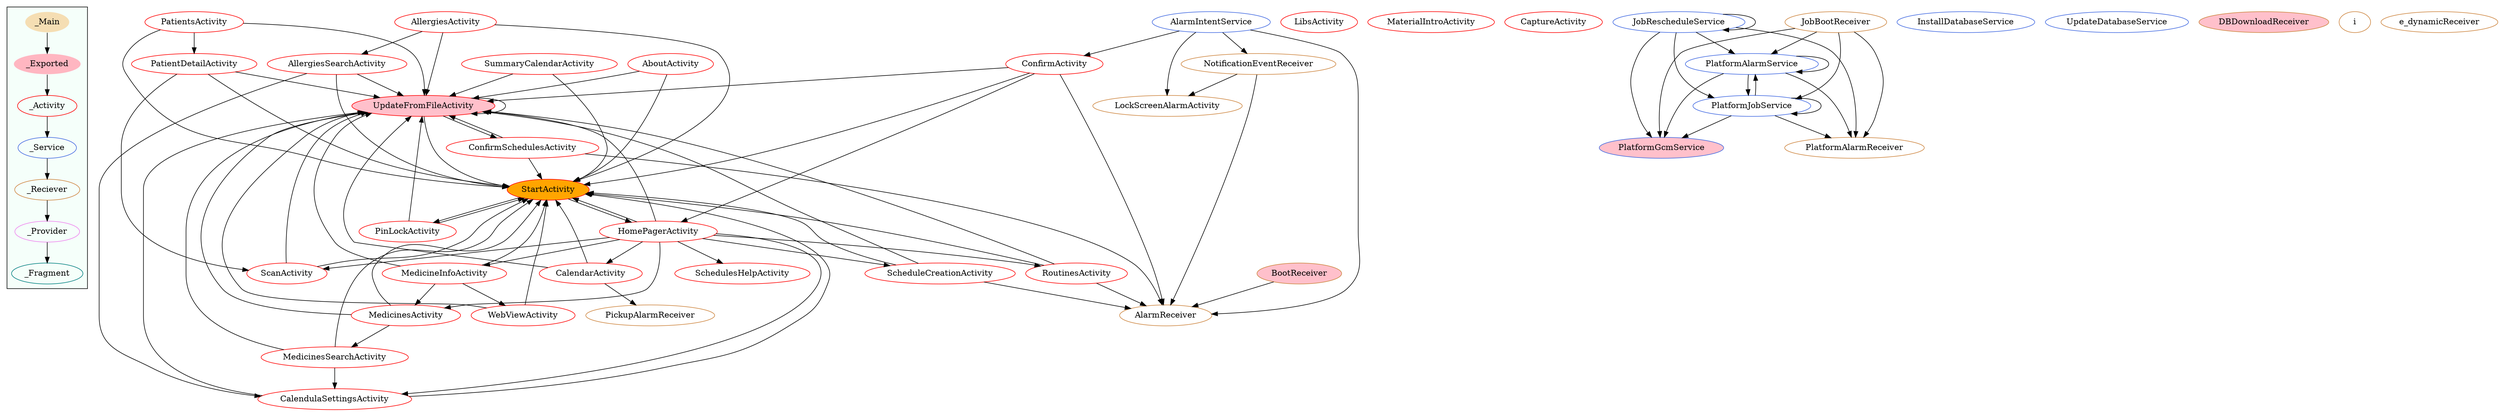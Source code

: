 digraph G {
subgraph cluster_legend{ 
bgcolor=mintcream;
_Activity[color = red];
_Service[color = royalblue];
_Provider[color = violet];
_Reciever[color = peru];
_Fragment[color = teal];
_Main[style=filled, fillcolor=wheat, color = mintcream];
_Exported[style=filled, fillcolor=lightpink, color = mintcream];
_Main -> _Exported -> _Activity -> _Service -> _Reciever -> _Provider -> _Fragment; 
}
ConfirmActivity[color = red];
PinLockActivity[color = red];
PatientDetailActivity[color = red];
LibsActivity[color = red];
SummaryCalendarActivity[color = red];
UpdateFromFileActivity[style=filled, fillcolor=pink, color = red];
ScheduleCreationActivity[color = red];
StartActivity[style=filled, fillcolor=orange, color = red];
CalendulaSettingsActivity[color = red];
MedicinesSearchActivity[color = red];
AllergiesSearchActivity[color = red];
MedicinesActivity[color = red];
MedicineInfoActivity[color = red];
HomePagerActivity[color = red];
AllergiesActivity[color = red];
RoutinesActivity[color = red];
PatientsActivity[color = red];
ConfirmSchedulesActivity[color = red];
WebViewActivity[color = red];
AboutActivity[color = red];
ScanActivity[color = red];
LockScreenAlarmActivity[color = red];
MaterialIntroActivity[color = red];
SchedulesHelpActivity[color = red];
CaptureActivity[color = red];
CalendarActivity[color = red];
PlatformAlarmService[color = royalblue];
JobRescheduleService[color = royalblue];
PlatformJobService[color = royalblue];
InstallDatabaseService[color = royalblue];
AlarmIntentService[color = royalblue];
UpdateDatabaseService[color = royalblue];
PlatformGcmService[style=filled, fillcolor=pink, color = royalblue];
JobBootReceiver[color = peru];
DBDownloadReceiver[style=filled, fillcolor=pink, color = peru];
PlatformAlarmReceiver[color = peru];
LockScreenAlarmActivity[color = peru];
AlarmReceiver[color = peru];
NotificationEventReceiver[color = peru];
PickupAlarmReceiver[color = peru];
BootReceiver[style=filled, fillcolor=pink, color = peru];
i[color = peru];
e_dynamicReceiver[color = peru];
NotificationEventReceiver->AlarmReceiver;
NotificationEventReceiver->LockScreenAlarmActivity;
PatientDetailActivity->UpdateFromFileActivity;
PatientDetailActivity->ScanActivity;
PatientDetailActivity->StartActivity;
BootReceiver->AlarmReceiver;
UpdateFromFileActivity->UpdateFromFileActivity;
UpdateFromFileActivity->StartActivity;
UpdateFromFileActivity->ConfirmSchedulesActivity;
ScheduleCreationActivity->AlarmReceiver;
ScheduleCreationActivity->UpdateFromFileActivity;
ScheduleCreationActivity->StartActivity;
CalendulaSettingsActivity->UpdateFromFileActivity;
CalendulaSettingsActivity->StartActivity;
AlarmIntentService->LockScreenAlarmActivity;
AlarmIntentService->AlarmReceiver;
AlarmIntentService->ConfirmActivity;
AlarmIntentService->NotificationEventReceiver;
AllergiesSearchActivity->CalendulaSettingsActivity;
AllergiesSearchActivity->UpdateFromFileActivity;
AllergiesSearchActivity->StartActivity;
JobBootReceiver->PlatformAlarmService;
JobBootReceiver->PlatformGcmService;
JobBootReceiver->PlatformAlarmReceiver;
JobBootReceiver->PlatformJobService;
AllergiesActivity->UpdateFromFileActivity;
AllergiesActivity->StartActivity;
AllergiesActivity->AllergiesSearchActivity;
RoutinesActivity->UpdateFromFileActivity;
RoutinesActivity->AlarmReceiver;
RoutinesActivity->StartActivity;
JobRescheduleService->PlatformGcmService;
JobRescheduleService->PlatformAlarmService;
JobRescheduleService->PlatformAlarmReceiver;
JobRescheduleService->PlatformJobService;
JobRescheduleService->JobRescheduleService;
ConfirmActivity->AlarmReceiver;
ConfirmActivity->UpdateFromFileActivity;
ConfirmActivity->StartActivity;
ConfirmActivity->HomePagerActivity;
PinLockActivity->StartActivity;
PinLockActivity->UpdateFromFileActivity;
SummaryCalendarActivity->StartActivity;
SummaryCalendarActivity->UpdateFromFileActivity;
StartActivity->PinLockActivity;
StartActivity->HomePagerActivity;
MedicinesSearchActivity->StartActivity;
MedicinesSearchActivity->UpdateFromFileActivity;
MedicinesSearchActivity->CalendulaSettingsActivity;
MedicinesActivity->StartActivity;
MedicinesActivity->MedicinesSearchActivity;
MedicinesActivity->UpdateFromFileActivity;
MedicineInfoActivity->WebViewActivity;
MedicineInfoActivity->MedicinesActivity;
MedicineInfoActivity->UpdateFromFileActivity;
MedicineInfoActivity->StartActivity;
HomePagerActivity->RoutinesActivity;
HomePagerActivity->ScheduleCreationActivity;
HomePagerActivity->StartActivity;
HomePagerActivity->MedicineInfoActivity;
HomePagerActivity->ScanActivity;
HomePagerActivity->CalendarActivity;
HomePagerActivity->UpdateFromFileActivity;
HomePagerActivity->SchedulesHelpActivity;
HomePagerActivity->MedicinesActivity;
HomePagerActivity->CalendulaSettingsActivity;
PlatformAlarmService->PlatformAlarmService;
PlatformAlarmService->PlatformGcmService;
PlatformAlarmService->PlatformJobService;
PlatformAlarmService->PlatformAlarmReceiver;
PatientsActivity->UpdateFromFileActivity;
PatientsActivity->StartActivity;
PatientsActivity->PatientDetailActivity;
PlatformJobService->PlatformGcmService;
PlatformJobService->PlatformAlarmService;
PlatformJobService->PlatformAlarmReceiver;
PlatformJobService->PlatformJobService;
ConfirmSchedulesActivity->AlarmReceiver;
ConfirmSchedulesActivity->StartActivity;
ConfirmSchedulesActivity->UpdateFromFileActivity;
WebViewActivity->UpdateFromFileActivity;
WebViewActivity->StartActivity;
AboutActivity->UpdateFromFileActivity;
AboutActivity->StartActivity;
ScanActivity->UpdateFromFileActivity;
ScanActivity->StartActivity;
CalendarActivity->PickupAlarmReceiver;
CalendarActivity->UpdateFromFileActivity;
CalendarActivity->StartActivity;
}
